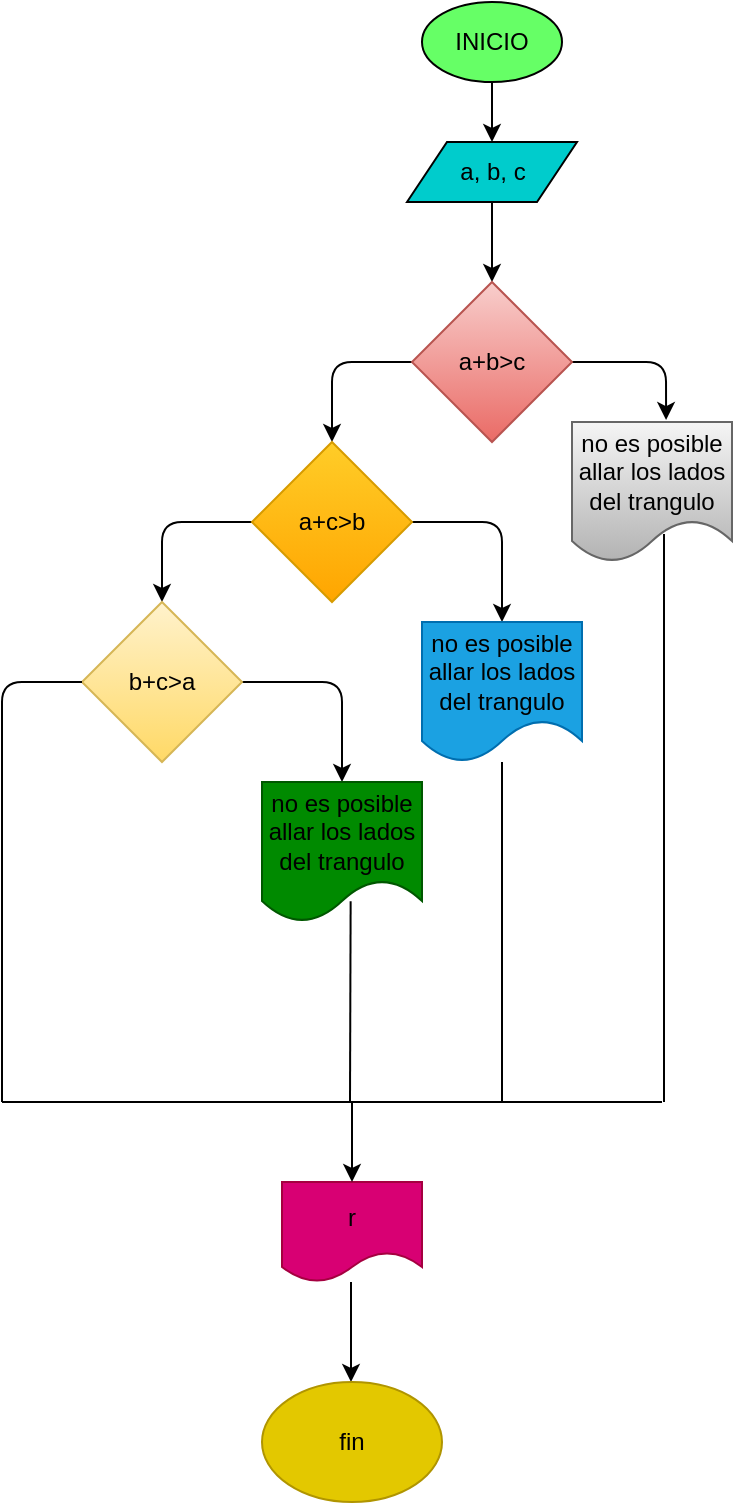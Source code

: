 <mxfile>
    <diagram id="58XMA-p-C20267B4mfxz" name="Página-1">
        <mxGraphModel dx="662" dy="461" grid="1" gridSize="10" guides="1" tooltips="1" connect="1" arrows="1" fold="1" page="1" pageScale="1" pageWidth="850" pageHeight="1100" math="0" shadow="0">
            <root>
                <mxCell id="0"/>
                <mxCell id="1" parent="0"/>
                <mxCell id="4" value="" style="edgeStyle=none;html=1;" parent="1" source="2" target="3" edge="1">
                    <mxGeometry relative="1" as="geometry"/>
                </mxCell>
                <mxCell id="2" value="&lt;font color=&quot;#000000&quot;&gt;INICIO&lt;/font&gt;" style="ellipse;whiteSpace=wrap;html=1;fillColor=#66FF66;" parent="1" vertex="1">
                    <mxGeometry x="220" y="10" width="70" height="40" as="geometry"/>
                </mxCell>
                <mxCell id="6" value="" style="edgeStyle=none;html=1;" parent="1" source="3" target="5" edge="1">
                    <mxGeometry relative="1" as="geometry"/>
                </mxCell>
                <mxCell id="3" value="&lt;font color=&quot;#000000&quot;&gt;a, b, c&lt;/font&gt;" style="shape=parallelogram;perimeter=parallelogramPerimeter;whiteSpace=wrap;html=1;fixedSize=1;fillColor=#00CCCC;" parent="1" vertex="1">
                    <mxGeometry x="212.5" y="80" width="85" height="30" as="geometry"/>
                </mxCell>
                <mxCell id="8" value="" style="edgeStyle=none;html=1;" parent="1" source="5" target="7" edge="1">
                    <mxGeometry relative="1" as="geometry">
                        <Array as="points">
                            <mxPoint x="175" y="190"/>
                        </Array>
                    </mxGeometry>
                </mxCell>
                <mxCell id="18" style="edgeStyle=none;html=1;exitX=1;exitY=0.5;exitDx=0;exitDy=0;entryX=0.588;entryY=-0.014;entryDx=0;entryDy=0;entryPerimeter=0;" parent="1" source="5" target="17" edge="1">
                    <mxGeometry relative="1" as="geometry">
                        <Array as="points">
                            <mxPoint x="342" y="190"/>
                        </Array>
                    </mxGeometry>
                </mxCell>
                <mxCell id="5" value="&lt;font color=&quot;#000000&quot;&gt;a+b&amp;gt;c&lt;/font&gt;" style="rhombus;whiteSpace=wrap;html=1;fillColor=#f8cecc;gradientColor=#ea6b66;strokeColor=#b85450;" parent="1" vertex="1">
                    <mxGeometry x="215" y="150" width="80" height="80" as="geometry"/>
                </mxCell>
                <mxCell id="10" value="" style="edgeStyle=none;html=1;" parent="1" source="7" target="9" edge="1">
                    <mxGeometry relative="1" as="geometry">
                        <Array as="points">
                            <mxPoint x="90" y="270"/>
                        </Array>
                    </mxGeometry>
                </mxCell>
                <mxCell id="20" style="edgeStyle=none;html=1;exitX=1;exitY=0.5;exitDx=0;exitDy=0;entryX=0.5;entryY=0;entryDx=0;entryDy=0;fontColor=#000000;" parent="1" source="7" target="19" edge="1">
                    <mxGeometry relative="1" as="geometry">
                        <Array as="points">
                            <mxPoint x="260" y="270"/>
                        </Array>
                    </mxGeometry>
                </mxCell>
                <mxCell id="7" value="&lt;font color=&quot;#000000&quot;&gt;a+c&amp;gt;b&lt;/font&gt;" style="rhombus;whiteSpace=wrap;html=1;fillColor=#ffcd28;gradientColor=#ffa500;strokeColor=#d79b00;" parent="1" vertex="1">
                    <mxGeometry x="135" y="230" width="80" height="80" as="geometry"/>
                </mxCell>
                <mxCell id="22" style="edgeStyle=none;html=1;exitX=1;exitY=0.5;exitDx=0;exitDy=0;entryX=0.5;entryY=0;entryDx=0;entryDy=0;fontColor=#000000;" parent="1" source="9" target="21" edge="1">
                    <mxGeometry relative="1" as="geometry">
                        <Array as="points">
                            <mxPoint x="180" y="350"/>
                        </Array>
                    </mxGeometry>
                </mxCell>
                <mxCell id="9" value="&lt;font color=&quot;#000000&quot;&gt;b+c&amp;gt;a&lt;/font&gt;" style="rhombus;whiteSpace=wrap;html=1;fillColor=#fff2cc;gradientColor=#ffd966;strokeColor=#d6b656;" parent="1" vertex="1">
                    <mxGeometry x="50" y="310" width="80" height="80" as="geometry"/>
                </mxCell>
                <mxCell id="17" value="&lt;font color=&quot;#000000&quot;&gt;no es posible allar los lados del trangulo&lt;/font&gt;" style="shape=document;whiteSpace=wrap;html=1;boundedLbl=1;fillColor=#f5f5f5;gradientColor=#b3b3b3;strokeColor=#666666;" parent="1" vertex="1">
                    <mxGeometry x="295" y="220" width="80" height="70" as="geometry"/>
                </mxCell>
                <mxCell id="19" value="&lt;font color=&quot;#000000&quot;&gt;no es posible allar los lados del trangulo&lt;/font&gt;" style="shape=document;whiteSpace=wrap;html=1;boundedLbl=1;fillColor=#1ba1e2;strokeColor=#006EAF;fontColor=#ffffff;" parent="1" vertex="1">
                    <mxGeometry x="220" y="320" width="80" height="70" as="geometry"/>
                </mxCell>
                <mxCell id="21" value="&lt;font color=&quot;#000000&quot;&gt;no es posible allar los lados del trangulo&lt;/font&gt;" style="shape=document;whiteSpace=wrap;html=1;boundedLbl=1;fillColor=#008a00;strokeColor=#005700;fontColor=#ffffff;" parent="1" vertex="1">
                    <mxGeometry x="140" y="400" width="80" height="70" as="geometry"/>
                </mxCell>
                <mxCell id="29" value="" style="endArrow=none;html=1;fontColor=#000000;" parent="1" edge="1">
                    <mxGeometry width="50" height="50" relative="1" as="geometry">
                        <mxPoint x="10" y="560" as="sourcePoint"/>
                        <mxPoint x="340" y="560" as="targetPoint"/>
                    </mxGeometry>
                </mxCell>
                <mxCell id="30" value="" style="endArrow=none;html=1;fontColor=#000000;entryX=0.575;entryY=0.8;entryDx=0;entryDy=0;entryPerimeter=0;" parent="1" target="17" edge="1">
                    <mxGeometry width="50" height="50" relative="1" as="geometry">
                        <mxPoint x="341" y="560" as="sourcePoint"/>
                        <mxPoint x="375" y="340" as="targetPoint"/>
                    </mxGeometry>
                </mxCell>
                <mxCell id="32" value="" style="endArrow=none;html=1;fontColor=#000000;entryX=0.554;entryY=0.852;entryDx=0;entryDy=0;entryPerimeter=0;" parent="1" target="21" edge="1">
                    <mxGeometry width="50" height="50" relative="1" as="geometry">
                        <mxPoint x="184" y="560" as="sourcePoint"/>
                        <mxPoint x="150" y="500" as="targetPoint"/>
                        <Array as="points"/>
                    </mxGeometry>
                </mxCell>
                <mxCell id="33" value="" style="endArrow=none;html=1;fontColor=#000000;" parent="1" target="19" edge="1">
                    <mxGeometry width="50" height="50" relative="1" as="geometry">
                        <mxPoint x="260" y="560" as="sourcePoint"/>
                        <mxPoint x="150" y="500" as="targetPoint"/>
                    </mxGeometry>
                </mxCell>
                <mxCell id="34" value="" style="endArrow=none;html=1;fontColor=#000000;entryX=0;entryY=0.5;entryDx=0;entryDy=0;" parent="1" target="9" edge="1">
                    <mxGeometry width="50" height="50" relative="1" as="geometry">
                        <mxPoint x="10" y="560" as="sourcePoint"/>
                        <mxPoint x="20" y="330" as="targetPoint"/>
                        <Array as="points">
                            <mxPoint x="10" y="350"/>
                        </Array>
                    </mxGeometry>
                </mxCell>
                <mxCell id="37" value="&lt;font color=&quot;#000000&quot;&gt;r&lt;/font&gt;" style="shape=document;whiteSpace=wrap;html=1;boundedLbl=1;fontColor=#ffffff;fillColor=#d80073;strokeColor=#A50040;" parent="1" vertex="1">
                    <mxGeometry x="150" y="600" width="70" height="50" as="geometry"/>
                </mxCell>
                <mxCell id="38" value="" style="endArrow=classic;html=1;fontColor=#000000;entryX=0.5;entryY=0;entryDx=0;entryDy=0;" parent="1" target="37" edge="1">
                    <mxGeometry width="50" height="50" relative="1" as="geometry">
                        <mxPoint x="185" y="560" as="sourcePoint"/>
                        <mxPoint x="60" y="680" as="targetPoint"/>
                    </mxGeometry>
                </mxCell>
                <mxCell id="39" value="" style="endArrow=classic;html=1;fontColor=#000000;" parent="1" edge="1">
                    <mxGeometry width="50" height="50" relative="1" as="geometry">
                        <mxPoint x="184.5" y="650" as="sourcePoint"/>
                        <mxPoint x="184.5" y="700" as="targetPoint"/>
                        <Array as="points"/>
                    </mxGeometry>
                </mxCell>
                <mxCell id="40" value="fin" style="ellipse;whiteSpace=wrap;html=1;fontColor=#000000;fillColor=#e3c800;strokeColor=#B09500;" parent="1" vertex="1">
                    <mxGeometry x="140" y="700" width="90" height="60" as="geometry"/>
                </mxCell>
            </root>
        </mxGraphModel>
    </diagram>
</mxfile>